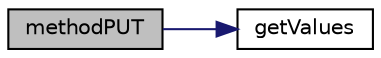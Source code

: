 digraph "methodPUT"
{
  edge [fontname="Helvetica",fontsize="10",labelfontname="Helvetica",labelfontsize="10"];
  node [fontname="Helvetica",fontsize="10",shape=record];
  rankdir="LR";
  Node12 [label="methodPUT",height=0.2,width=0.4,color="black", fillcolor="grey75", style="filled", fontcolor="black"];
  Node12 -> Node13 [color="midnightblue",fontsize="10",style="solid",fontname="Helvetica"];
  Node13 [label="getValues",height=0.2,width=0.4,color="black", fillcolor="white", style="filled",URL="$crud_method_8php.html#a7c62062da4254aba9caaed07236db646"];
}

